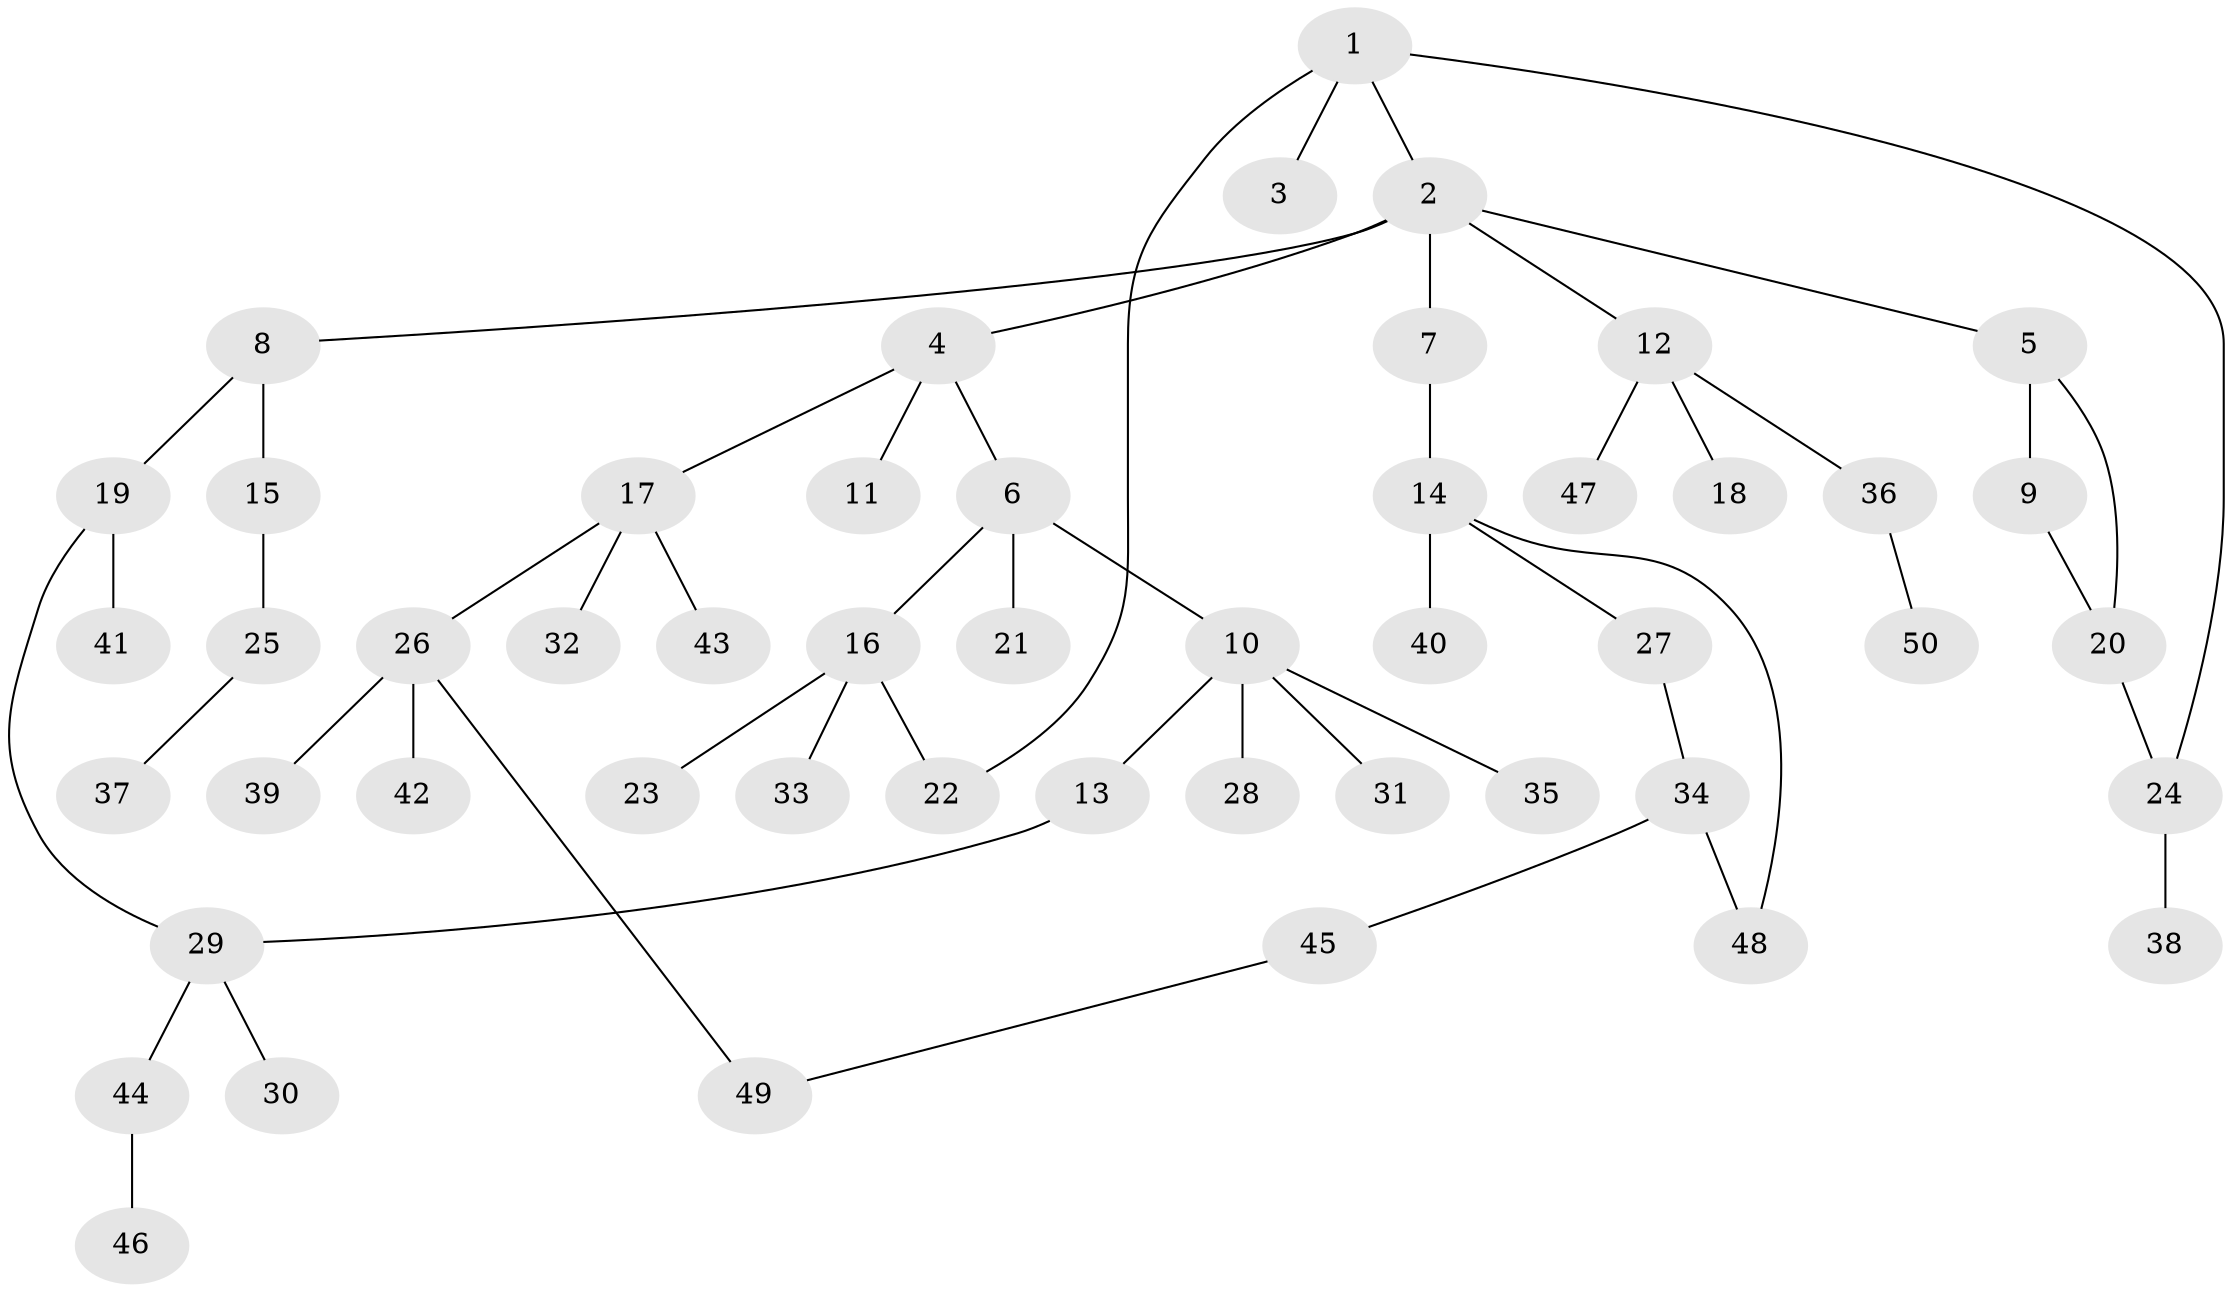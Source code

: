 // coarse degree distribution, {7: 0.04, 5: 0.04, 2: 0.36, 6: 0.04, 3: 0.08, 1: 0.4, 4: 0.04}
// Generated by graph-tools (version 1.1) at 2025/16/03/04/25 18:16:59]
// undirected, 50 vertices, 55 edges
graph export_dot {
graph [start="1"]
  node [color=gray90,style=filled];
  1;
  2;
  3;
  4;
  5;
  6;
  7;
  8;
  9;
  10;
  11;
  12;
  13;
  14;
  15;
  16;
  17;
  18;
  19;
  20;
  21;
  22;
  23;
  24;
  25;
  26;
  27;
  28;
  29;
  30;
  31;
  32;
  33;
  34;
  35;
  36;
  37;
  38;
  39;
  40;
  41;
  42;
  43;
  44;
  45;
  46;
  47;
  48;
  49;
  50;
  1 -- 2;
  1 -- 3;
  1 -- 22;
  1 -- 24;
  2 -- 4;
  2 -- 5;
  2 -- 7;
  2 -- 8;
  2 -- 12;
  4 -- 6;
  4 -- 11;
  4 -- 17;
  5 -- 9;
  5 -- 20;
  6 -- 10;
  6 -- 16;
  6 -- 21;
  7 -- 14;
  8 -- 15;
  8 -- 19;
  9 -- 20;
  10 -- 13;
  10 -- 28;
  10 -- 31;
  10 -- 35;
  12 -- 18;
  12 -- 36;
  12 -- 47;
  13 -- 29;
  14 -- 27;
  14 -- 40;
  14 -- 48;
  15 -- 25;
  16 -- 23;
  16 -- 33;
  16 -- 22;
  17 -- 26;
  17 -- 32;
  17 -- 43;
  19 -- 29;
  19 -- 41;
  20 -- 24;
  24 -- 38;
  25 -- 37;
  26 -- 39;
  26 -- 42;
  26 -- 49;
  27 -- 34;
  29 -- 30;
  29 -- 44;
  34 -- 45;
  34 -- 48;
  36 -- 50;
  44 -- 46;
  45 -- 49;
}
